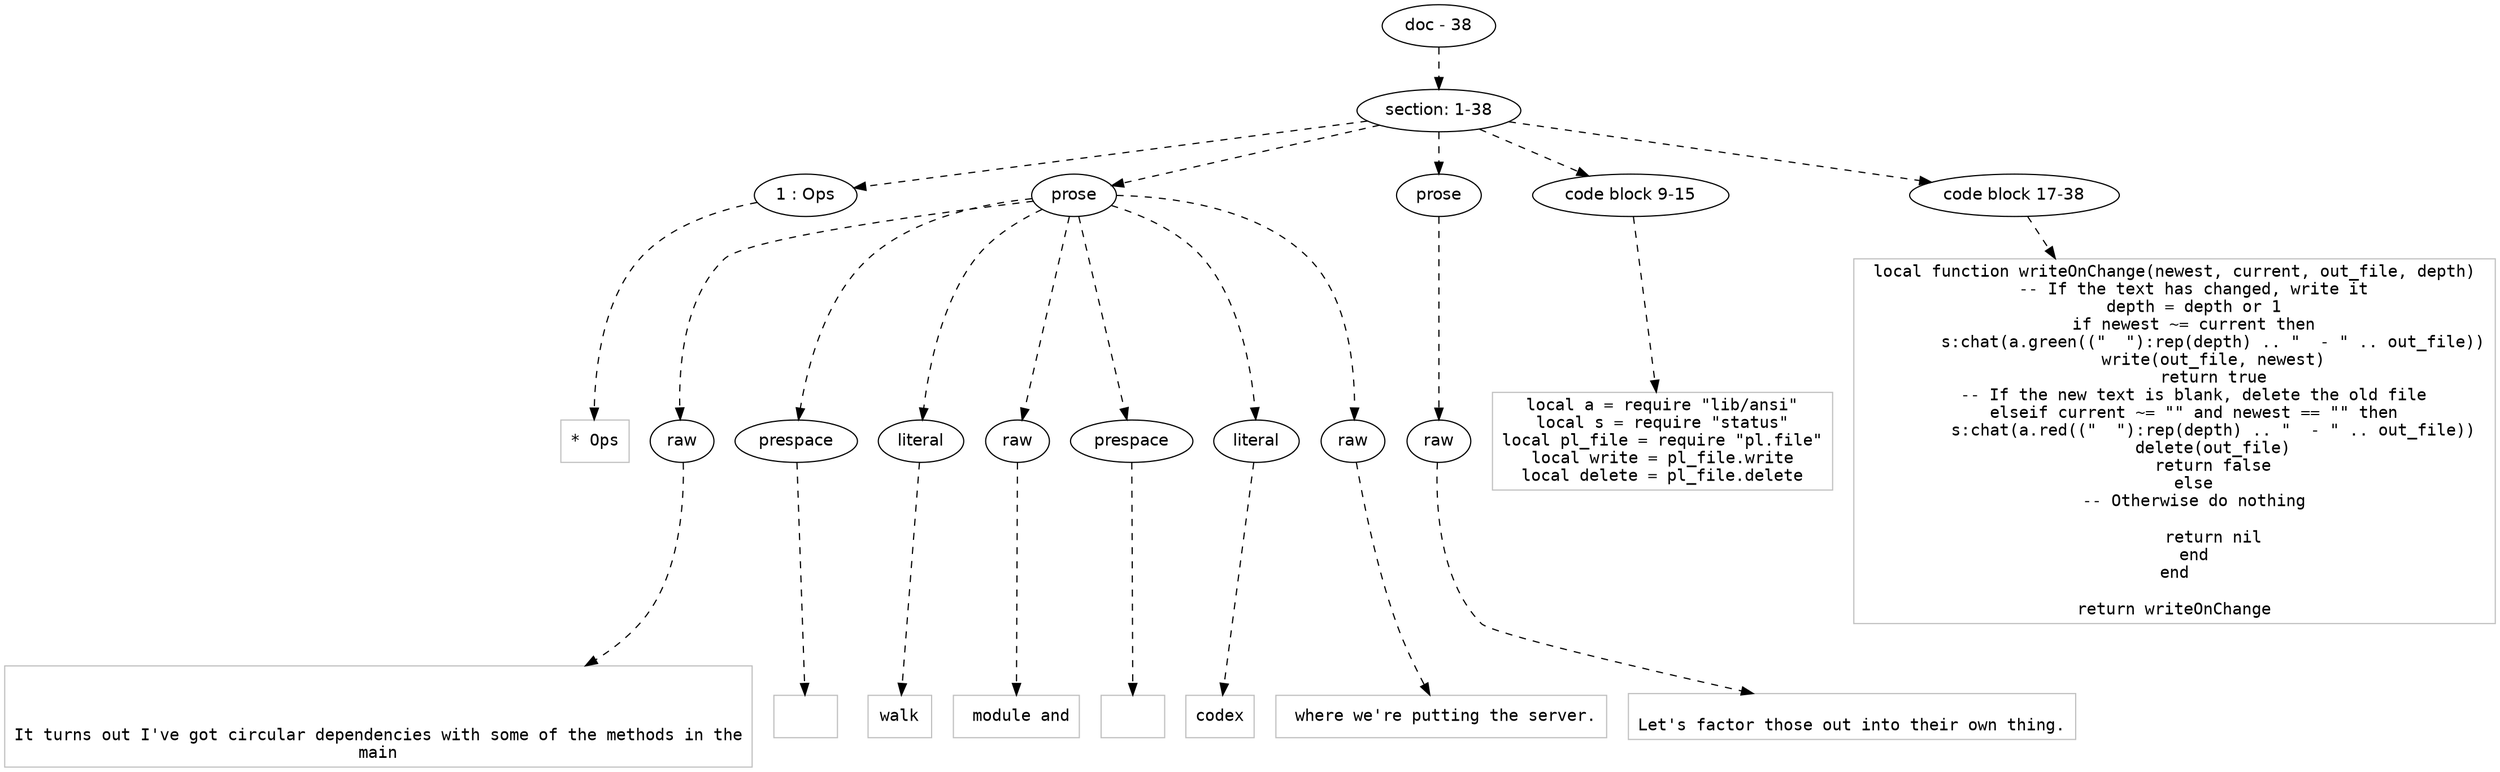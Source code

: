 digraph lpegNode {

node [fontname=Helvetica]
edge [style=dashed]

doc_0 [label="doc - 38"]


doc_0 -> { section_1}
{rank=same; section_1}

section_1 [label="section: 1-38"]


// END RANK doc_0

section_1 -> { header_2 prose_3 prose_4 codeblock_5 codeblock_6}
{rank=same; header_2 prose_3 prose_4 codeblock_5 codeblock_6}

header_2 [label="1 : Ops"]

prose_3 [label="prose"]

prose_4 [label="prose"]

codeblock_5 [label="code block 9-15"]

codeblock_6 [label="code block 17-38"]


// END RANK section_1

header_2 -> leaf_7
leaf_7  [color=Gray,shape=rectangle,fontname=Inconsolata,label="* Ops"]
// END RANK header_2

prose_3 -> { raw_8 prespace_9 literal_10 raw_11 prespace_12 literal_13 raw_14}
{rank=same; raw_8 prespace_9 literal_10 raw_11 prespace_12 literal_13 raw_14}

raw_8 [label="raw"]

prespace_9 [label="prespace"]

literal_10 [label="literal"]

raw_11 [label="raw"]

prespace_12 [label="prespace"]

literal_13 [label="literal"]

raw_14 [label="raw"]


// END RANK prose_3

raw_8 -> leaf_15
leaf_15  [color=Gray,shape=rectangle,fontname=Inconsolata,label="


It turns out I've got circular dependencies with some of the methods in the
main"]
// END RANK raw_8

prespace_9 -> leaf_16
leaf_16  [color=Gray,shape=rectangle,fontname=Inconsolata,label=" "]
// END RANK prespace_9

literal_10 -> leaf_17
leaf_17  [color=Gray,shape=rectangle,fontname=Inconsolata,label="walk"]
// END RANK literal_10

raw_11 -> leaf_18
leaf_18  [color=Gray,shape=rectangle,fontname=Inconsolata,label=" module and"]
// END RANK raw_11

prespace_12 -> leaf_19
leaf_19  [color=Gray,shape=rectangle,fontname=Inconsolata,label=" "]
// END RANK prespace_12

literal_13 -> leaf_20
leaf_20  [color=Gray,shape=rectangle,fontname=Inconsolata,label="codex"]
// END RANK literal_13

raw_14 -> leaf_21
leaf_21  [color=Gray,shape=rectangle,fontname=Inconsolata,label=" where we're putting the server.
"]
// END RANK raw_14

prose_4 -> { raw_22}
{rank=same; raw_22}

raw_22 [label="raw"]


// END RANK prose_4

raw_22 -> leaf_23
leaf_23  [color=Gray,shape=rectangle,fontname=Inconsolata,label="
Let's factor those out into their own thing.
"]
// END RANK raw_22

codeblock_5 -> leaf_24
leaf_24  [color=Gray,shape=rectangle,fontname=Inconsolata,label="local a = require \"lib/ansi\"
local s = require \"status\"
local pl_file = require \"pl.file\"
local write = pl_file.write
local delete = pl_file.delete"]
// END RANK codeblock_5

codeblock_6 -> leaf_25
leaf_25  [color=Gray,shape=rectangle,fontname=Inconsolata,label="local function writeOnChange(newest, current, out_file, depth)
    -- If the text has changed, write it
    depth = depth or 1
    if newest ~= current then
        s:chat(a.green((\"  \"):rep(depth) .. \"  - \" .. out_file))
        write(out_file, newest)
        return true
    -- If the new text is blank, delete the old file
    elseif current ~= \"\" and newest == \"\" then
        s:chat(a.red((\"  \"):rep(depth) .. \"  - \" .. out_file))
        delete(out_file)
        return false
    else
    -- Otherwise do nothing

        return nil
    end
end

return writeOnChange"]
// END RANK codeblock_6


}
